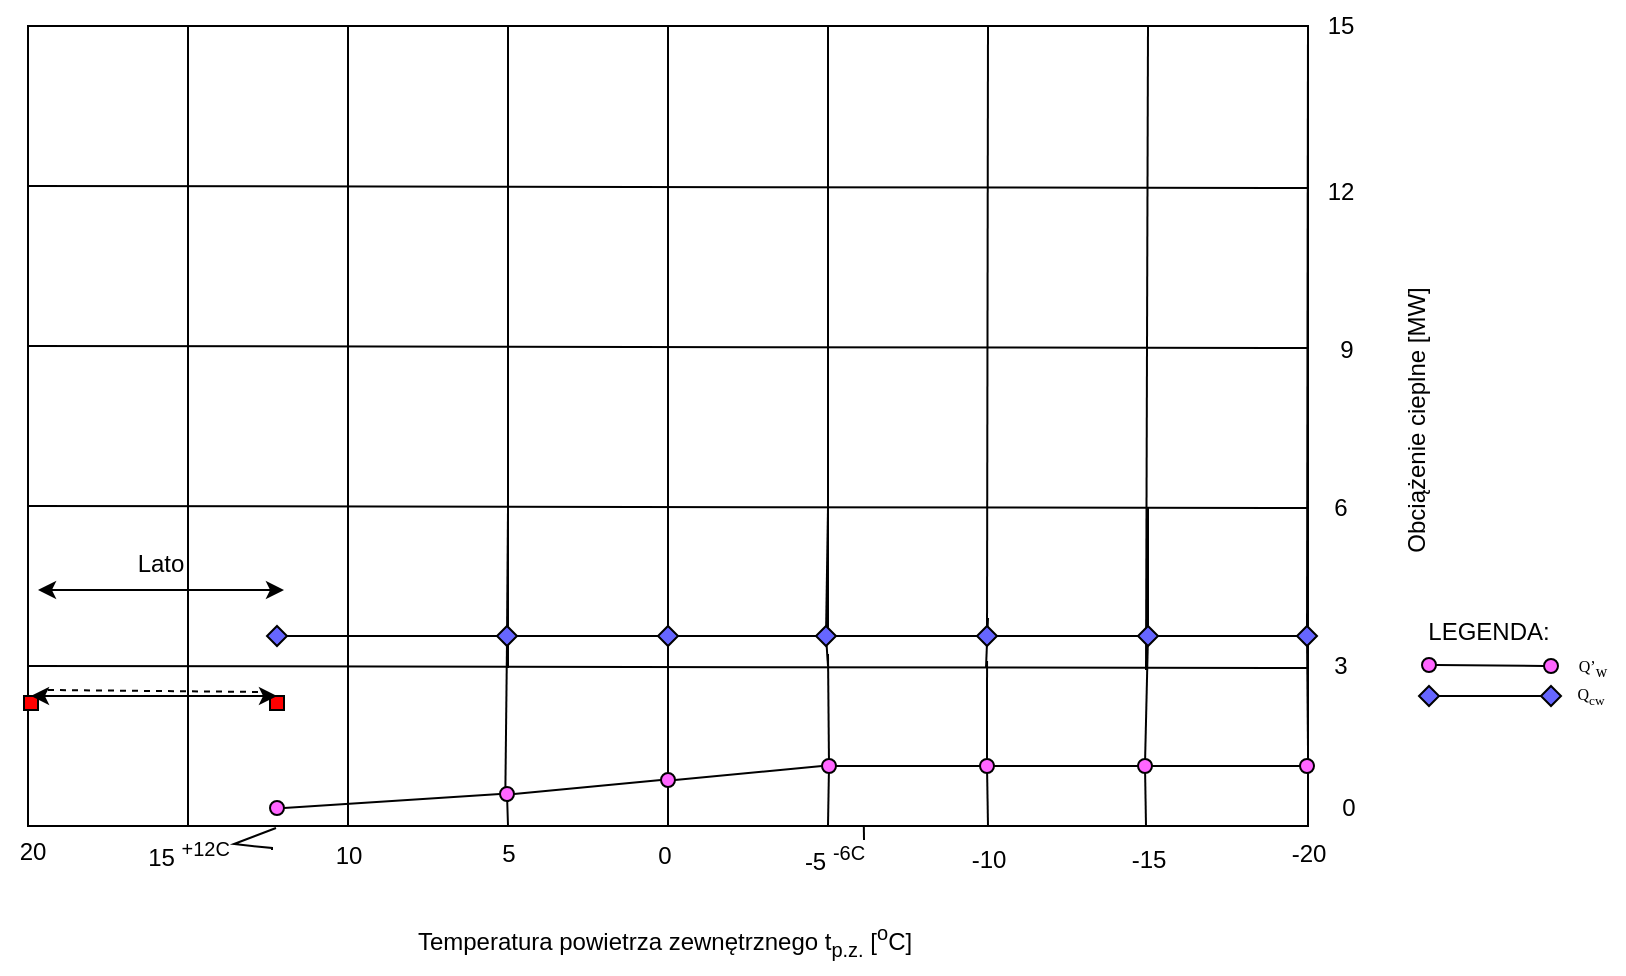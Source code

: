<mxfile version="21.2.7" type="github">
  <diagram name="Strona-1" id="-JRYBfW9juQkN7pyR8Eu">
    <mxGraphModel dx="1304" dy="720" grid="0" gridSize="10" guides="1" tooltips="1" connect="1" arrows="1" fold="1" page="0" pageScale="1" pageWidth="827" pageHeight="1169" math="0" shadow="0">
      <root>
        <mxCell id="0" />
        <mxCell id="1" parent="0" />
        <mxCell id="MihT_ITXCzOCBIPoqSRt-7" value="" style="rounded=0;whiteSpace=wrap;html=1;" parent="1" vertex="1">
          <mxGeometry x="40" y="40" width="640" height="400" as="geometry" />
        </mxCell>
        <mxCell id="MihT_ITXCzOCBIPoqSRt-12" value="" style="endArrow=none;html=1;rounded=0;" parent="1" edge="1">
          <mxGeometry width="50" height="50" relative="1" as="geometry">
            <mxPoint x="120" y="440" as="sourcePoint" />
            <mxPoint x="120" y="40" as="targetPoint" />
          </mxGeometry>
        </mxCell>
        <mxCell id="MihT_ITXCzOCBIPoqSRt-13" value="" style="endArrow=none;html=1;rounded=0;entryX=0.101;entryY=-0.008;entryDx=0;entryDy=0;entryPerimeter=0;exitX=0.25;exitY=1.001;exitDx=0;exitDy=0;exitPerimeter=0;" parent="1" edge="1" source="MihT_ITXCzOCBIPoqSRt-7">
          <mxGeometry width="50" height="50" relative="1" as="geometry">
            <mxPoint x="200" y="450" as="sourcePoint" />
            <mxPoint x="200" y="40" as="targetPoint" />
          </mxGeometry>
        </mxCell>
        <mxCell id="MihT_ITXCzOCBIPoqSRt-14" value="" style="endArrow=none;html=1;rounded=0;entryX=0.101;entryY=-0.008;entryDx=0;entryDy=0;entryPerimeter=0;" parent="1" edge="1">
          <mxGeometry width="50" height="50" relative="1" as="geometry">
            <mxPoint x="280" y="361" as="sourcePoint" />
            <mxPoint x="280" y="40" as="targetPoint" />
          </mxGeometry>
        </mxCell>
        <mxCell id="MihT_ITXCzOCBIPoqSRt-15" value="" style="endArrow=none;html=1;rounded=0;entryX=0.101;entryY=-0.008;entryDx=0;entryDy=0;entryPerimeter=0;" parent="1" edge="1">
          <mxGeometry width="50" height="50" relative="1" as="geometry">
            <mxPoint x="360" y="342" as="sourcePoint" />
            <mxPoint x="360" y="40" as="targetPoint" />
          </mxGeometry>
        </mxCell>
        <mxCell id="MihT_ITXCzOCBIPoqSRt-16" value="" style="endArrow=none;html=1;rounded=0;entryX=0.101;entryY=-0.008;entryDx=0;entryDy=0;entryPerimeter=0;" parent="1" edge="1">
          <mxGeometry width="50" height="50" relative="1" as="geometry">
            <mxPoint x="440" y="344" as="sourcePoint" />
            <mxPoint x="440" y="40" as="targetPoint" />
          </mxGeometry>
        </mxCell>
        <mxCell id="MihT_ITXCzOCBIPoqSRt-17" value="" style="endArrow=none;html=1;rounded=0;entryX=0.101;entryY=-0.008;entryDx=0;entryDy=0;entryPerimeter=0;" parent="1" edge="1" source="jz41itDfaZis0rMnbhZA-82">
          <mxGeometry width="50" height="50" relative="1" as="geometry">
            <mxPoint x="519" y="361" as="sourcePoint" />
            <mxPoint x="520" y="40" as="targetPoint" />
          </mxGeometry>
        </mxCell>
        <mxCell id="MihT_ITXCzOCBIPoqSRt-18" value="" style="endArrow=none;html=1;rounded=0;entryX=0.875;entryY=0;entryDx=0;entryDy=0;entryPerimeter=0;" parent="1" edge="1" target="MihT_ITXCzOCBIPoqSRt-7">
          <mxGeometry width="50" height="50" relative="1" as="geometry">
            <mxPoint x="599" y="362" as="sourcePoint" />
            <mxPoint x="600" y="37" as="targetPoint" />
          </mxGeometry>
        </mxCell>
        <mxCell id="MihT_ITXCzOCBIPoqSRt-19" value="" style="endArrow=none;html=1;rounded=0;" parent="1" edge="1" source="jz41itDfaZis0rMnbhZA-78">
          <mxGeometry width="50" height="50" relative="1" as="geometry">
            <mxPoint x="680" y="401.5" as="sourcePoint" />
            <mxPoint x="680" y="40" as="targetPoint" />
          </mxGeometry>
        </mxCell>
        <mxCell id="MihT_ITXCzOCBIPoqSRt-21" value="" style="endArrow=none;html=1;rounded=0;exitX=-0.003;exitY=0.775;exitDx=0;exitDy=0;exitPerimeter=0;" parent="1" edge="1">
          <mxGeometry width="50" height="50" relative="1" as="geometry">
            <mxPoint x="40" y="280" as="sourcePoint" />
            <mxPoint x="680" y="281" as="targetPoint" />
          </mxGeometry>
        </mxCell>
        <mxCell id="MihT_ITXCzOCBIPoqSRt-22" value="" style="endArrow=none;html=1;rounded=0;exitX=-0.003;exitY=0.775;exitDx=0;exitDy=0;exitPerimeter=0;" parent="1" edge="1">
          <mxGeometry width="50" height="50" relative="1" as="geometry">
            <mxPoint x="40" y="200" as="sourcePoint" />
            <mxPoint x="680" y="201" as="targetPoint" />
          </mxGeometry>
        </mxCell>
        <mxCell id="MihT_ITXCzOCBIPoqSRt-23" value="" style="endArrow=none;html=1;rounded=0;exitX=-0.003;exitY=0.775;exitDx=0;exitDy=0;exitPerimeter=0;" parent="1" edge="1">
          <mxGeometry width="50" height="50" relative="1" as="geometry">
            <mxPoint x="40" y="120" as="sourcePoint" />
            <mxPoint x="680" y="121" as="targetPoint" />
          </mxGeometry>
        </mxCell>
        <mxCell id="MihT_ITXCzOCBIPoqSRt-24" value="" style="endArrow=none;html=1;rounded=0;exitX=-0.003;exitY=0.775;exitDx=0;exitDy=0;exitPerimeter=0;" parent="1" edge="1">
          <mxGeometry width="50" height="50" relative="1" as="geometry">
            <mxPoint x="40" y="360" as="sourcePoint" />
            <mxPoint x="680" y="361" as="targetPoint" />
          </mxGeometry>
        </mxCell>
        <mxCell id="jz41itDfaZis0rMnbhZA-1" value="20" style="text;html=1;align=center;verticalAlign=middle;resizable=0;points=[];autosize=1;strokeColor=none;fillColor=none;" vertex="1" parent="1">
          <mxGeometry x="26" y="440" width="31" height="26" as="geometry" />
        </mxCell>
        <mxCell id="jz41itDfaZis0rMnbhZA-2" value="15 &lt;sup&gt;+12C&lt;/sup&gt;" style="text;html=1;align=center;verticalAlign=middle;resizable=0;points=[];autosize=1;strokeColor=none;fillColor=none;" vertex="1" parent="1">
          <mxGeometry x="90" y="439" width="59" height="29" as="geometry" />
        </mxCell>
        <mxCell id="jz41itDfaZis0rMnbhZA-3" value="10" style="text;html=1;align=center;verticalAlign=middle;resizable=0;points=[];autosize=1;strokeColor=none;fillColor=none;" vertex="1" parent="1">
          <mxGeometry x="184" y="442" width="31" height="26" as="geometry" />
        </mxCell>
        <mxCell id="jz41itDfaZis0rMnbhZA-4" value="5" style="text;html=1;align=center;verticalAlign=middle;resizable=0;points=[];autosize=1;strokeColor=none;fillColor=none;" vertex="1" parent="1">
          <mxGeometry x="267" y="440.5" width="25" height="26" as="geometry" />
        </mxCell>
        <mxCell id="jz41itDfaZis0rMnbhZA-5" value="0" style="text;html=1;align=center;verticalAlign=middle;resizable=0;points=[];autosize=1;strokeColor=none;fillColor=none;" vertex="1" parent="1">
          <mxGeometry x="345" y="442" width="25" height="26" as="geometry" />
        </mxCell>
        <mxCell id="jz41itDfaZis0rMnbhZA-6" value="-5 &lt;sup&gt;-6C&lt;/sup&gt;" style="text;html=1;align=center;verticalAlign=middle;resizable=0;points=[];autosize=1;strokeColor=none;fillColor=none;" vertex="1" parent="1">
          <mxGeometry x="419" y="441" width="48" height="29" as="geometry" />
        </mxCell>
        <mxCell id="jz41itDfaZis0rMnbhZA-7" value="-10" style="text;html=1;align=center;verticalAlign=middle;resizable=0;points=[];autosize=1;strokeColor=none;fillColor=none;" vertex="1" parent="1">
          <mxGeometry x="502" y="444" width="35" height="26" as="geometry" />
        </mxCell>
        <mxCell id="jz41itDfaZis0rMnbhZA-8" value="-15" style="text;html=1;align=center;verticalAlign=middle;resizable=0;points=[];autosize=1;strokeColor=none;fillColor=none;" vertex="1" parent="1">
          <mxGeometry x="582" y="443.5" width="35" height="26" as="geometry" />
        </mxCell>
        <mxCell id="jz41itDfaZis0rMnbhZA-9" value="-20" style="text;html=1;align=center;verticalAlign=middle;resizable=0;points=[];autosize=1;strokeColor=none;fillColor=none;" vertex="1" parent="1">
          <mxGeometry x="662" y="441" width="35" height="26" as="geometry" />
        </mxCell>
        <mxCell id="jz41itDfaZis0rMnbhZA-10" value="0" style="text;html=1;align=center;verticalAlign=middle;resizable=0;points=[];autosize=1;strokeColor=none;fillColor=none;" vertex="1" parent="1">
          <mxGeometry x="687" y="418" width="25" height="26" as="geometry" />
        </mxCell>
        <mxCell id="jz41itDfaZis0rMnbhZA-11" value="3" style="text;html=1;align=center;verticalAlign=middle;resizable=0;points=[];autosize=1;strokeColor=none;fillColor=none;" vertex="1" parent="1">
          <mxGeometry x="683" y="347" width="25" height="26" as="geometry" />
        </mxCell>
        <mxCell id="jz41itDfaZis0rMnbhZA-12" value="15" style="text;html=1;align=center;verticalAlign=middle;resizable=0;points=[];autosize=1;strokeColor=none;fillColor=none;" vertex="1" parent="1">
          <mxGeometry x="680" y="27" width="31" height="26" as="geometry" />
        </mxCell>
        <mxCell id="jz41itDfaZis0rMnbhZA-13" value="12" style="text;html=1;align=center;verticalAlign=middle;resizable=0;points=[];autosize=1;strokeColor=none;fillColor=none;" vertex="1" parent="1">
          <mxGeometry x="680" y="110" width="31" height="26" as="geometry" />
        </mxCell>
        <mxCell id="jz41itDfaZis0rMnbhZA-14" value="6" style="text;html=1;align=center;verticalAlign=middle;resizable=0;points=[];autosize=1;strokeColor=none;fillColor=none;" vertex="1" parent="1">
          <mxGeometry x="683" y="268" width="25" height="26" as="geometry" />
        </mxCell>
        <mxCell id="jz41itDfaZis0rMnbhZA-15" value="9" style="text;html=1;align=center;verticalAlign=middle;resizable=0;points=[];autosize=1;strokeColor=none;fillColor=none;" vertex="1" parent="1">
          <mxGeometry x="686" y="189" width="25" height="26" as="geometry" />
        </mxCell>
        <mxCell id="jz41itDfaZis0rMnbhZA-16" value="Temperatura powietrza zewnętrznego t&lt;sub&gt;p.z.&lt;/sub&gt;&amp;nbsp;[&lt;sup&gt;o&lt;/sup&gt;C]" style="text;html=1;align=center;verticalAlign=middle;resizable=0;points=[];autosize=1;strokeColor=none;fillColor=none;" vertex="1" parent="1">
          <mxGeometry x="225" y="482" width="265" height="32" as="geometry" />
        </mxCell>
        <mxCell id="jz41itDfaZis0rMnbhZA-17" value="Obciążenie cieplne [MW]" style="text;html=1;align=center;verticalAlign=middle;resizable=0;points=[];autosize=1;strokeColor=none;fillColor=none;rotation=270;" vertex="1" parent="1">
          <mxGeometry x="659" y="225" width="151" height="26" as="geometry" />
        </mxCell>
        <mxCell id="jz41itDfaZis0rMnbhZA-18" value="" style="whiteSpace=wrap;html=1;aspect=fixed;fillColor=#FF0000;" vertex="1" parent="1">
          <mxGeometry x="38" y="375" width="7" height="7" as="geometry" />
        </mxCell>
        <mxCell id="jz41itDfaZis0rMnbhZA-19" value="" style="whiteSpace=wrap;html=1;aspect=fixed;fillColor=#FF0000;" vertex="1" parent="1">
          <mxGeometry x="161" y="375" width="7" height="7" as="geometry" />
        </mxCell>
        <mxCell id="jz41itDfaZis0rMnbhZA-20" value="" style="ellipse;whiteSpace=wrap;html=1;aspect=fixed;fillColor=#FF66FF;" vertex="1" parent="1">
          <mxGeometry x="161" y="427.5" width="7" height="7" as="geometry" />
        </mxCell>
        <mxCell id="jz41itDfaZis0rMnbhZA-22" value="" style="endArrow=none;html=1;rounded=0;" edge="1" parent="1" source="jz41itDfaZis0rMnbhZA-88">
          <mxGeometry width="50" height="50" relative="1" as="geometry">
            <mxPoint x="280" y="359" as="sourcePoint" />
            <mxPoint x="280" y="282" as="targetPoint" />
          </mxGeometry>
        </mxCell>
        <mxCell id="jz41itDfaZis0rMnbhZA-24" value="" style="endArrow=none;html=1;rounded=0;" edge="1" parent="1" source="jz41itDfaZis0rMnbhZA-86">
          <mxGeometry width="50" height="50" relative="1" as="geometry">
            <mxPoint x="360" y="355" as="sourcePoint" />
            <mxPoint x="360" y="279" as="targetPoint" />
          </mxGeometry>
        </mxCell>
        <mxCell id="jz41itDfaZis0rMnbhZA-26" value="" style="endArrow=none;html=1;rounded=0;" edge="1" parent="1" source="jz41itDfaZis0rMnbhZA-84">
          <mxGeometry width="50" height="50" relative="1" as="geometry">
            <mxPoint x="440" y="360" as="sourcePoint" />
            <mxPoint x="440" y="281" as="targetPoint" />
          </mxGeometry>
        </mxCell>
        <mxCell id="jz41itDfaZis0rMnbhZA-30" value="" style="endArrow=none;html=1;rounded=0;" edge="1" parent="1" source="jz41itDfaZis0rMnbhZA-80">
          <mxGeometry width="50" height="50" relative="1" as="geometry">
            <mxPoint x="599" y="440" as="sourcePoint" />
            <mxPoint x="600" y="281" as="targetPoint" />
          </mxGeometry>
        </mxCell>
        <mxCell id="jz41itDfaZis0rMnbhZA-31" value="" style="endArrow=none;html=1;rounded=0;exitX=0.375;exitY=1;exitDx=0;exitDy=0;exitPerimeter=0;" edge="1" parent="1" source="jz41itDfaZis0rMnbhZA-36">
          <mxGeometry width="50" height="50" relative="1" as="geometry">
            <mxPoint x="280" y="440" as="sourcePoint" />
            <mxPoint x="279.517" y="347.0" as="targetPoint" />
          </mxGeometry>
        </mxCell>
        <mxCell id="jz41itDfaZis0rMnbhZA-32" value="" style="endArrow=none;html=1;rounded=0;" edge="1" parent="1" source="jz41itDfaZis0rMnbhZA-42">
          <mxGeometry width="50" height="50" relative="1" as="geometry">
            <mxPoint x="520" y="440" as="sourcePoint" />
            <mxPoint x="519.52" y="357.5" as="targetPoint" />
          </mxGeometry>
        </mxCell>
        <mxCell id="jz41itDfaZis0rMnbhZA-33" value="" style="endArrow=none;html=1;rounded=0;" edge="1" parent="1" source="jz41itDfaZis0rMnbhZA-38">
          <mxGeometry width="50" height="50" relative="1" as="geometry">
            <mxPoint x="360" y="440" as="sourcePoint" />
            <mxPoint x="360" y="352" as="targetPoint" />
          </mxGeometry>
        </mxCell>
        <mxCell id="jz41itDfaZis0rMnbhZA-34" value="" style="endArrow=none;html=1;rounded=0;" edge="1" parent="1" source="jz41itDfaZis0rMnbhZA-40">
          <mxGeometry width="50" height="50" relative="1" as="geometry">
            <mxPoint x="440" y="440" as="sourcePoint" />
            <mxPoint x="440" y="354" as="targetPoint" />
          </mxGeometry>
        </mxCell>
        <mxCell id="jz41itDfaZis0rMnbhZA-37" value="" style="endArrow=none;html=1;rounded=0;exitX=0.375;exitY=1;exitDx=0;exitDy=0;exitPerimeter=0;" edge="1" parent="1" source="MihT_ITXCzOCBIPoqSRt-7" target="jz41itDfaZis0rMnbhZA-36">
          <mxGeometry width="50" height="50" relative="1" as="geometry">
            <mxPoint x="280" y="440" as="sourcePoint" />
            <mxPoint x="279.517" y="347.0" as="targetPoint" />
          </mxGeometry>
        </mxCell>
        <mxCell id="jz41itDfaZis0rMnbhZA-36" value="" style="ellipse;whiteSpace=wrap;html=1;aspect=fixed;fillColor=#FF66FF;" vertex="1" parent="1">
          <mxGeometry x="276" y="420.5" width="7" height="7" as="geometry" />
        </mxCell>
        <mxCell id="jz41itDfaZis0rMnbhZA-39" value="" style="endArrow=none;html=1;rounded=0;" edge="1" parent="1" target="jz41itDfaZis0rMnbhZA-38">
          <mxGeometry width="50" height="50" relative="1" as="geometry">
            <mxPoint x="360" y="440" as="sourcePoint" />
            <mxPoint x="360" y="352" as="targetPoint" />
          </mxGeometry>
        </mxCell>
        <mxCell id="jz41itDfaZis0rMnbhZA-38" value="" style="ellipse;whiteSpace=wrap;html=1;aspect=fixed;fillColor=#FF66FF;" vertex="1" parent="1">
          <mxGeometry x="356.5" y="413.5" width="7" height="7" as="geometry" />
        </mxCell>
        <mxCell id="jz41itDfaZis0rMnbhZA-41" value="" style="endArrow=none;html=1;rounded=0;" edge="1" parent="1" target="jz41itDfaZis0rMnbhZA-40">
          <mxGeometry width="50" height="50" relative="1" as="geometry">
            <mxPoint x="440" y="440" as="sourcePoint" />
            <mxPoint x="440" y="354" as="targetPoint" />
          </mxGeometry>
        </mxCell>
        <mxCell id="jz41itDfaZis0rMnbhZA-40" value="" style="ellipse;whiteSpace=wrap;html=1;aspect=fixed;fillColor=#FF66FF;" vertex="1" parent="1">
          <mxGeometry x="437" y="406.5" width="7" height="7" as="geometry" />
        </mxCell>
        <mxCell id="jz41itDfaZis0rMnbhZA-43" value="" style="endArrow=none;html=1;rounded=0;" edge="1" parent="1" target="jz41itDfaZis0rMnbhZA-42">
          <mxGeometry width="50" height="50" relative="1" as="geometry">
            <mxPoint x="520" y="440" as="sourcePoint" />
            <mxPoint x="519.52" y="357.5" as="targetPoint" />
          </mxGeometry>
        </mxCell>
        <mxCell id="jz41itDfaZis0rMnbhZA-42" value="" style="ellipse;whiteSpace=wrap;html=1;aspect=fixed;fillColor=#FF66FF;" vertex="1" parent="1">
          <mxGeometry x="516" y="406.5" width="7" height="7" as="geometry" />
        </mxCell>
        <mxCell id="jz41itDfaZis0rMnbhZA-45" value="" style="endArrow=none;html=1;rounded=0;" edge="1" parent="1" target="jz41itDfaZis0rMnbhZA-44">
          <mxGeometry width="50" height="50" relative="1" as="geometry">
            <mxPoint x="599" y="440" as="sourcePoint" />
            <mxPoint x="600" y="281" as="targetPoint" />
          </mxGeometry>
        </mxCell>
        <mxCell id="jz41itDfaZis0rMnbhZA-44" value="" style="ellipse;whiteSpace=wrap;html=1;aspect=fixed;fillColor=#FF66FF;" vertex="1" parent="1">
          <mxGeometry x="595" y="406.5" width="7" height="7" as="geometry" />
        </mxCell>
        <mxCell id="jz41itDfaZis0rMnbhZA-46" value="" style="endArrow=classic;startArrow=classic;html=1;rounded=0;exitX=0.5;exitY=0;exitDx=0;exitDy=0;entryX=0.5;entryY=0;entryDx=0;entryDy=0;" edge="1" parent="1" source="jz41itDfaZis0rMnbhZA-18" target="jz41itDfaZis0rMnbhZA-19">
          <mxGeometry width="50" height="50" relative="1" as="geometry">
            <mxPoint x="156" y="385" as="sourcePoint" />
            <mxPoint x="206" y="335" as="targetPoint" />
          </mxGeometry>
        </mxCell>
        <mxCell id="jz41itDfaZis0rMnbhZA-47" value="" style="endArrow=classic;startArrow=classic;html=1;rounded=0;exitX=0.5;exitY=0;exitDx=0;exitDy=0;entryX=0.5;entryY=0;entryDx=0;entryDy=0;" edge="1" parent="1">
          <mxGeometry width="50" height="50" relative="1" as="geometry">
            <mxPoint x="45" y="322" as="sourcePoint" />
            <mxPoint x="168" y="322" as="targetPoint" />
          </mxGeometry>
        </mxCell>
        <mxCell id="jz41itDfaZis0rMnbhZA-48" value="Lato" style="text;html=1;align=center;verticalAlign=middle;resizable=0;points=[];autosize=1;strokeColor=none;fillColor=none;" vertex="1" parent="1">
          <mxGeometry x="85" y="296" width="41" height="26" as="geometry" />
        </mxCell>
        <mxCell id="jz41itDfaZis0rMnbhZA-49" value="" style="endArrow=none;dashed=1;html=1;rounded=0;" edge="1" parent="1">
          <mxGeometry width="50" height="50" relative="1" as="geometry">
            <mxPoint x="50" y="372" as="sourcePoint" />
            <mxPoint x="158" y="373" as="targetPoint" />
          </mxGeometry>
        </mxCell>
        <mxCell id="jz41itDfaZis0rMnbhZA-51" value="" style="endArrow=none;html=1;rounded=0;entryX=0.653;entryY=1.001;entryDx=0;entryDy=0;entryPerimeter=0;" edge="1" parent="1" target="MihT_ITXCzOCBIPoqSRt-7">
          <mxGeometry width="50" height="50" relative="1" as="geometry">
            <mxPoint x="458" y="447" as="sourcePoint" />
            <mxPoint x="544.5" y="479" as="targetPoint" />
            <Array as="points">
              <mxPoint x="458" y="447" />
            </Array>
          </mxGeometry>
        </mxCell>
        <mxCell id="jz41itDfaZis0rMnbhZA-52" value="" style="endArrow=none;html=1;rounded=0;" edge="1" parent="1">
          <mxGeometry width="50" height="50" relative="1" as="geometry">
            <mxPoint x="162" y="451" as="sourcePoint" />
            <mxPoint x="164" y="441" as="targetPoint" />
            <Array as="points">
              <mxPoint x="162" y="452" />
              <mxPoint x="162" y="451" />
              <mxPoint x="152" y="450" />
              <mxPoint x="143" y="449" />
            </Array>
          </mxGeometry>
        </mxCell>
        <mxCell id="jz41itDfaZis0rMnbhZA-54" value="" style="endArrow=none;html=1;rounded=0;exitX=1;exitY=0.5;exitDx=0;exitDy=0;entryX=0;entryY=0.5;entryDx=0;entryDy=0;" edge="1" parent="1" source="jz41itDfaZis0rMnbhZA-20" target="jz41itDfaZis0rMnbhZA-36">
          <mxGeometry width="50" height="50" relative="1" as="geometry">
            <mxPoint x="213" y="401" as="sourcePoint" />
            <mxPoint x="263" y="351" as="targetPoint" />
          </mxGeometry>
        </mxCell>
        <mxCell id="jz41itDfaZis0rMnbhZA-55" value="" style="endArrow=none;html=1;rounded=0;exitX=1;exitY=0.5;exitDx=0;exitDy=0;entryX=0;entryY=0.5;entryDx=0;entryDy=0;" edge="1" parent="1" source="jz41itDfaZis0rMnbhZA-36" target="jz41itDfaZis0rMnbhZA-38">
          <mxGeometry width="50" height="50" relative="1" as="geometry">
            <mxPoint x="213" y="401" as="sourcePoint" />
            <mxPoint x="263" y="351" as="targetPoint" />
          </mxGeometry>
        </mxCell>
        <mxCell id="jz41itDfaZis0rMnbhZA-56" value="" style="endArrow=none;html=1;rounded=0;exitX=1;exitY=0.5;exitDx=0;exitDy=0;entryX=0;entryY=0.5;entryDx=0;entryDy=0;" edge="1" parent="1" source="jz41itDfaZis0rMnbhZA-38" target="jz41itDfaZis0rMnbhZA-40">
          <mxGeometry width="50" height="50" relative="1" as="geometry">
            <mxPoint x="350" y="384" as="sourcePoint" />
            <mxPoint x="400" y="334" as="targetPoint" />
          </mxGeometry>
        </mxCell>
        <mxCell id="jz41itDfaZis0rMnbhZA-57" value="" style="endArrow=none;html=1;rounded=0;exitX=1;exitY=0.5;exitDx=0;exitDy=0;entryX=0;entryY=0.5;entryDx=0;entryDy=0;" edge="1" parent="1" source="jz41itDfaZis0rMnbhZA-40" target="jz41itDfaZis0rMnbhZA-42">
          <mxGeometry width="50" height="50" relative="1" as="geometry">
            <mxPoint x="437" y="397" as="sourcePoint" />
            <mxPoint x="487" y="347" as="targetPoint" />
          </mxGeometry>
        </mxCell>
        <mxCell id="jz41itDfaZis0rMnbhZA-58" value="" style="ellipse;whiteSpace=wrap;html=1;aspect=fixed;fillColor=#FF66FF;" vertex="1" parent="1">
          <mxGeometry x="676" y="406.5" width="7" height="7" as="geometry" />
        </mxCell>
        <mxCell id="jz41itDfaZis0rMnbhZA-59" value="" style="endArrow=none;html=1;rounded=0;exitX=1;exitY=0.5;exitDx=0;exitDy=0;entryX=0;entryY=0.5;entryDx=0;entryDy=0;" edge="1" parent="1" source="jz41itDfaZis0rMnbhZA-42" target="jz41itDfaZis0rMnbhZA-44">
          <mxGeometry width="50" height="50" relative="1" as="geometry">
            <mxPoint x="517" y="379" as="sourcePoint" />
            <mxPoint x="567" y="329" as="targetPoint" />
          </mxGeometry>
        </mxCell>
        <mxCell id="jz41itDfaZis0rMnbhZA-60" value="" style="endArrow=none;html=1;rounded=0;exitX=1;exitY=0.5;exitDx=0;exitDy=0;entryX=0;entryY=0.5;entryDx=0;entryDy=0;" edge="1" parent="1" source="jz41itDfaZis0rMnbhZA-44" target="jz41itDfaZis0rMnbhZA-58">
          <mxGeometry width="50" height="50" relative="1" as="geometry">
            <mxPoint x="517" y="379" as="sourcePoint" />
            <mxPoint x="567" y="329" as="targetPoint" />
          </mxGeometry>
        </mxCell>
        <mxCell id="jz41itDfaZis0rMnbhZA-61" value="LEGENDA:" style="text;html=1;align=center;verticalAlign=middle;resizable=0;points=[];autosize=1;strokeColor=none;fillColor=none;" vertex="1" parent="1">
          <mxGeometry x="730" y="330" width="79" height="26" as="geometry" />
        </mxCell>
        <mxCell id="jz41itDfaZis0rMnbhZA-70" value="" style="ellipse;whiteSpace=wrap;html=1;aspect=fixed;fillColor=#FF66FF;" vertex="1" parent="1">
          <mxGeometry x="737" y="356" width="7" height="7" as="geometry" />
        </mxCell>
        <mxCell id="jz41itDfaZis0rMnbhZA-71" value="" style="ellipse;whiteSpace=wrap;html=1;aspect=fixed;fillColor=#FF66FF;" vertex="1" parent="1">
          <mxGeometry x="798" y="356.5" width="7" height="7" as="geometry" />
        </mxCell>
        <mxCell id="jz41itDfaZis0rMnbhZA-72" value="" style="endArrow=none;html=1;rounded=0;exitX=1;exitY=0.5;exitDx=0;exitDy=0;entryX=0;entryY=0.5;entryDx=0;entryDy=0;" edge="1" parent="1" source="jz41itDfaZis0rMnbhZA-70" target="jz41itDfaZis0rMnbhZA-71">
          <mxGeometry width="50" height="50" relative="1" as="geometry">
            <mxPoint x="697" y="425" as="sourcePoint" />
            <mxPoint x="747" y="375" as="targetPoint" />
          </mxGeometry>
        </mxCell>
        <mxCell id="jz41itDfaZis0rMnbhZA-73" value="&lt;span data-darkreader-inline-bgcolor=&quot;&quot; data-darkreader-inline-color=&quot;&quot; style=&quot;font-size: 8px; font-family: &amp;quot;Times New Roman&amp;quot;; color: rgb(0, 0, 0); background-color: transparent; font-variant-numeric: normal; font-variant-east-asian: normal; font-variant-alternates: normal; vertical-align: baseline; --darkreader-inline-color:#e8e6e3; --darkreader-inline-bgcolor:transparent;&quot;&gt;Q’&lt;/span&gt;&lt;span data-darkreader-inline-bgcolor=&quot;&quot; data-darkreader-inline-color=&quot;&quot; style=&quot;font-size: 8px; font-family: &amp;quot;Times New Roman&amp;quot;; color: rgb(0, 0, 0); background-color: transparent; font-variant-numeric: normal; font-variant-east-asian: normal; font-variant-alternates: normal; --darkreader-inline-color:#e8e6e3; --darkreader-inline-bgcolor:transparent;&quot;&gt;&lt;sub style=&quot;font-size: 8px;&quot;&gt;w&lt;/sub&gt;&lt;/span&gt;&lt;span id=&quot;docs-internal-guid-cf39cb7c-7fff-1831-65c1-8d7ece0f6080&quot; style=&quot;font-size: 8px;&quot;&gt;&lt;/span&gt;" style="text;html=1;align=center;verticalAlign=middle;resizable=0;points=[];autosize=1;strokeColor=none;fillColor=none;fontSize=8;" vertex="1" parent="1">
          <mxGeometry x="806" y="350" width="32" height="24" as="geometry" />
        </mxCell>
        <mxCell id="jz41itDfaZis0rMnbhZA-79" value="" style="endArrow=none;html=1;rounded=0;" edge="1" parent="1" target="jz41itDfaZis0rMnbhZA-78">
          <mxGeometry width="50" height="50" relative="1" as="geometry">
            <mxPoint x="680" y="401.5" as="sourcePoint" />
            <mxPoint x="680" y="40" as="targetPoint" />
          </mxGeometry>
        </mxCell>
        <mxCell id="jz41itDfaZis0rMnbhZA-78" value="" style="rhombus;whiteSpace=wrap;html=1;fillColor=#6666FF;" vertex="1" parent="1">
          <mxGeometry x="674.5" y="340" width="10" height="10" as="geometry" />
        </mxCell>
        <mxCell id="jz41itDfaZis0rMnbhZA-81" value="" style="endArrow=none;html=1;rounded=0;" edge="1" parent="1" source="jz41itDfaZis0rMnbhZA-44" target="jz41itDfaZis0rMnbhZA-80">
          <mxGeometry width="50" height="50" relative="1" as="geometry">
            <mxPoint x="599" y="407" as="sourcePoint" />
            <mxPoint x="600" y="281" as="targetPoint" />
          </mxGeometry>
        </mxCell>
        <mxCell id="jz41itDfaZis0rMnbhZA-80" value="" style="rhombus;whiteSpace=wrap;html=1;fillColor=#6666FF;" vertex="1" parent="1">
          <mxGeometry x="595" y="340" width="10" height="10" as="geometry" />
        </mxCell>
        <mxCell id="jz41itDfaZis0rMnbhZA-83" value="" style="endArrow=none;html=1;rounded=0;" edge="1" parent="1">
          <mxGeometry width="50" height="50" relative="1" as="geometry">
            <mxPoint x="519" y="361" as="sourcePoint" />
            <mxPoint x="520" y="336" as="targetPoint" />
          </mxGeometry>
        </mxCell>
        <mxCell id="jz41itDfaZis0rMnbhZA-82" value="" style="rhombus;whiteSpace=wrap;html=1;fillColor=#6666FF;" vertex="1" parent="1">
          <mxGeometry x="514.5" y="340" width="10" height="10" as="geometry" />
        </mxCell>
        <mxCell id="jz41itDfaZis0rMnbhZA-85" value="" style="endArrow=none;html=1;rounded=0;" edge="1" parent="1" target="jz41itDfaZis0rMnbhZA-84">
          <mxGeometry width="50" height="50" relative="1" as="geometry">
            <mxPoint x="440" y="360" as="sourcePoint" />
            <mxPoint x="440" y="281" as="targetPoint" />
          </mxGeometry>
        </mxCell>
        <mxCell id="jz41itDfaZis0rMnbhZA-84" value="" style="rhombus;whiteSpace=wrap;html=1;fillColor=#6666FF;" vertex="1" parent="1">
          <mxGeometry x="434" y="340" width="10" height="10" as="geometry" />
        </mxCell>
        <mxCell id="jz41itDfaZis0rMnbhZA-87" value="" style="endArrow=none;html=1;rounded=0;" edge="1" parent="1" target="jz41itDfaZis0rMnbhZA-86">
          <mxGeometry width="50" height="50" relative="1" as="geometry">
            <mxPoint x="360" y="355" as="sourcePoint" />
            <mxPoint x="360" y="279" as="targetPoint" />
          </mxGeometry>
        </mxCell>
        <mxCell id="jz41itDfaZis0rMnbhZA-86" value="" style="rhombus;whiteSpace=wrap;html=1;fillColor=#6666FF;" vertex="1" parent="1">
          <mxGeometry x="355" y="340" width="10" height="10" as="geometry" />
        </mxCell>
        <mxCell id="jz41itDfaZis0rMnbhZA-89" value="" style="endArrow=none;html=1;rounded=0;" edge="1" parent="1" target="jz41itDfaZis0rMnbhZA-88">
          <mxGeometry width="50" height="50" relative="1" as="geometry">
            <mxPoint x="280" y="359" as="sourcePoint" />
            <mxPoint x="280" y="282" as="targetPoint" />
          </mxGeometry>
        </mxCell>
        <mxCell id="jz41itDfaZis0rMnbhZA-88" value="" style="rhombus;whiteSpace=wrap;html=1;fillColor=#6666FF;" vertex="1" parent="1">
          <mxGeometry x="274.5" y="340" width="10" height="10" as="geometry" />
        </mxCell>
        <mxCell id="jz41itDfaZis0rMnbhZA-90" value="" style="rhombus;whiteSpace=wrap;html=1;fillColor=#6666FF;" vertex="1" parent="1">
          <mxGeometry x="159.5" y="340" width="10" height="10" as="geometry" />
        </mxCell>
        <mxCell id="jz41itDfaZis0rMnbhZA-91" value="" style="endArrow=none;html=1;rounded=0;exitX=1;exitY=0.5;exitDx=0;exitDy=0;entryX=0;entryY=0.5;entryDx=0;entryDy=0;" edge="1" parent="1" source="jz41itDfaZis0rMnbhZA-90" target="jz41itDfaZis0rMnbhZA-88">
          <mxGeometry width="50" height="50" relative="1" as="geometry">
            <mxPoint x="244" y="354" as="sourcePoint" />
            <mxPoint x="294" y="304" as="targetPoint" />
          </mxGeometry>
        </mxCell>
        <mxCell id="jz41itDfaZis0rMnbhZA-92" value="" style="endArrow=none;html=1;rounded=0;exitX=1;exitY=0.5;exitDx=0;exitDy=0;entryX=0;entryY=0.5;entryDx=0;entryDy=0;" edge="1" parent="1" source="jz41itDfaZis0rMnbhZA-88" target="jz41itDfaZis0rMnbhZA-86">
          <mxGeometry width="50" height="50" relative="1" as="geometry">
            <mxPoint x="244" y="354" as="sourcePoint" />
            <mxPoint x="294" y="304" as="targetPoint" />
          </mxGeometry>
        </mxCell>
        <mxCell id="jz41itDfaZis0rMnbhZA-93" value="" style="endArrow=none;html=1;rounded=0;exitX=1;exitY=0.5;exitDx=0;exitDy=0;entryX=0;entryY=0.5;entryDx=0;entryDy=0;" edge="1" parent="1" source="jz41itDfaZis0rMnbhZA-86" target="jz41itDfaZis0rMnbhZA-84">
          <mxGeometry width="50" height="50" relative="1" as="geometry">
            <mxPoint x="430" y="343" as="sourcePoint" />
            <mxPoint x="480" y="293" as="targetPoint" />
          </mxGeometry>
        </mxCell>
        <mxCell id="jz41itDfaZis0rMnbhZA-94" value="" style="endArrow=none;html=1;rounded=0;exitX=1;exitY=0.5;exitDx=0;exitDy=0;entryX=0;entryY=0.5;entryDx=0;entryDy=0;" edge="1" parent="1" source="jz41itDfaZis0rMnbhZA-84" target="jz41itDfaZis0rMnbhZA-82">
          <mxGeometry width="50" height="50" relative="1" as="geometry">
            <mxPoint x="430" y="343" as="sourcePoint" />
            <mxPoint x="480" y="293" as="targetPoint" />
          </mxGeometry>
        </mxCell>
        <mxCell id="jz41itDfaZis0rMnbhZA-95" value="" style="endArrow=none;html=1;rounded=0;exitX=1;exitY=0.5;exitDx=0;exitDy=0;entryX=0;entryY=0.5;entryDx=0;entryDy=0;" edge="1" parent="1" source="jz41itDfaZis0rMnbhZA-82" target="jz41itDfaZis0rMnbhZA-80">
          <mxGeometry width="50" height="50" relative="1" as="geometry">
            <mxPoint x="483" y="278" as="sourcePoint" />
            <mxPoint x="533" y="228" as="targetPoint" />
          </mxGeometry>
        </mxCell>
        <mxCell id="jz41itDfaZis0rMnbhZA-97" value="" style="endArrow=none;html=1;rounded=0;exitX=1;exitY=0.5;exitDx=0;exitDy=0;entryX=0;entryY=0.5;entryDx=0;entryDy=0;" edge="1" parent="1" source="jz41itDfaZis0rMnbhZA-80" target="jz41itDfaZis0rMnbhZA-78">
          <mxGeometry width="50" height="50" relative="1" as="geometry">
            <mxPoint x="483" y="278" as="sourcePoint" />
            <mxPoint x="533" y="228" as="targetPoint" />
          </mxGeometry>
        </mxCell>
        <mxCell id="jz41itDfaZis0rMnbhZA-98" value="" style="rhombus;whiteSpace=wrap;html=1;fillColor=#6666FF;" vertex="1" parent="1">
          <mxGeometry x="735.5" y="370" width="10" height="10" as="geometry" />
        </mxCell>
        <mxCell id="jz41itDfaZis0rMnbhZA-99" value="" style="rhombus;whiteSpace=wrap;html=1;fillColor=#6666FF;" vertex="1" parent="1">
          <mxGeometry x="796.5" y="370" width="10" height="10" as="geometry" />
        </mxCell>
        <mxCell id="jz41itDfaZis0rMnbhZA-100" value="" style="endArrow=none;html=1;rounded=0;exitX=1;exitY=0.5;exitDx=0;exitDy=0;entryX=0;entryY=0.5;entryDx=0;entryDy=0;" edge="1" parent="1" source="jz41itDfaZis0rMnbhZA-98" target="jz41itDfaZis0rMnbhZA-99">
          <mxGeometry width="50" height="50" relative="1" as="geometry">
            <mxPoint x="624" y="351" as="sourcePoint" />
            <mxPoint x="674" y="301" as="targetPoint" />
          </mxGeometry>
        </mxCell>
        <mxCell id="jz41itDfaZis0rMnbhZA-101" value="&lt;font face=&quot;Times New Roman&quot;&gt;Q&lt;sub&gt;cw&lt;/sub&gt;&lt;/font&gt;" style="text;html=1;align=center;verticalAlign=middle;resizable=0;points=[];autosize=1;strokeColor=none;fillColor=none;fontSize=8;" vertex="1" parent="1">
          <mxGeometry x="805" y="363" width="32" height="24" as="geometry" />
        </mxCell>
      </root>
    </mxGraphModel>
  </diagram>
</mxfile>
